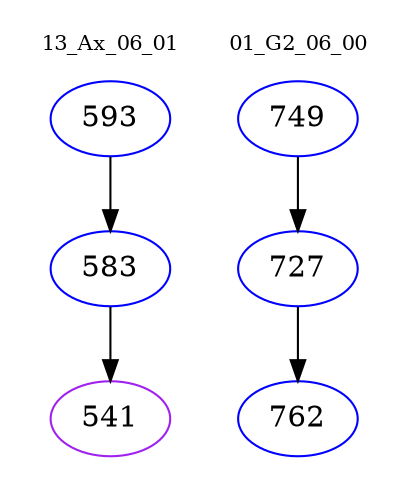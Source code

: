 digraph{
subgraph cluster_0 {
color = white
label = "13_Ax_06_01";
fontsize=10;
T0_593 [label="593", color="blue"]
T0_593 -> T0_583 [color="black"]
T0_583 [label="583", color="blue"]
T0_583 -> T0_541 [color="black"]
T0_541 [label="541", color="purple"]
}
subgraph cluster_1 {
color = white
label = "01_G2_06_00";
fontsize=10;
T1_749 [label="749", color="blue"]
T1_749 -> T1_727 [color="black"]
T1_727 [label="727", color="blue"]
T1_727 -> T1_762 [color="black"]
T1_762 [label="762", color="blue"]
}
}
